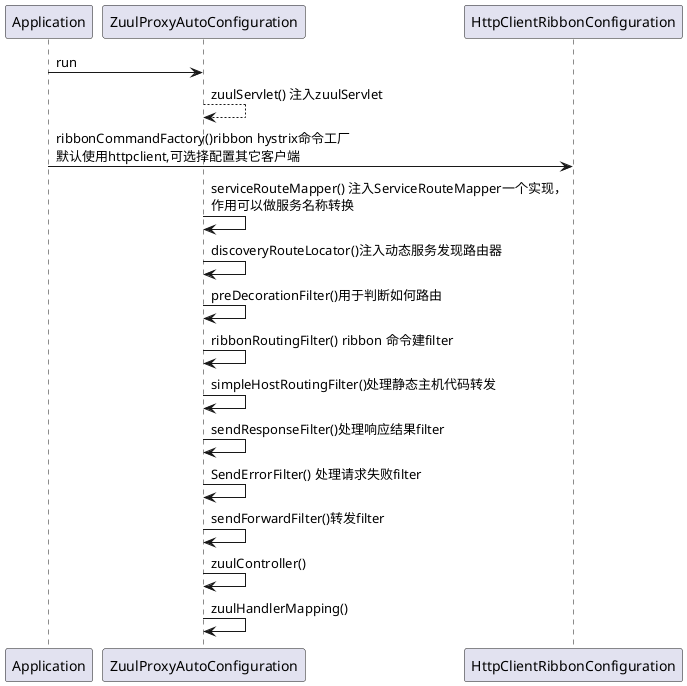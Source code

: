 @startuml
Application -> ZuulProxyAutoConfiguration:run
ZuulProxyAutoConfiguration --> ZuulProxyAutoConfiguration:zuulServlet() 注入zuulServlet
Application -> HttpClientRibbonConfiguration:ribbonCommandFactory()ribbon hystrix命令工厂\n默认使用httpclient,可选择配置其它客户端
ZuulProxyAutoConfiguration->ZuulProxyAutoConfiguration:serviceRouteMapper() 注入ServiceRouteMapper一个实现，\n作用可以做服务名称转换
ZuulProxyAutoConfiguration->ZuulProxyAutoConfiguration:discoveryRouteLocator()注入动态服务发现路由器
ZuulProxyAutoConfiguration->ZuulProxyAutoConfiguration:preDecorationFilter()用于判断如何路由
ZuulProxyAutoConfiguration->ZuulProxyAutoConfiguration:ribbonRoutingFilter() ribbon 命令建filter
ZuulProxyAutoConfiguration->ZuulProxyAutoConfiguration:simpleHostRoutingFilter()处理静态主机代码转发
ZuulProxyAutoConfiguration->ZuulProxyAutoConfiguration:sendResponseFilter()处理响应结果filter
ZuulProxyAutoConfiguration->ZuulProxyAutoConfiguration:SendErrorFilter() 处理请求失败filter
ZuulProxyAutoConfiguration->ZuulProxyAutoConfiguration:sendForwardFilter()转发filter
ZuulProxyAutoConfiguration->ZuulProxyAutoConfiguration:zuulController()
ZuulProxyAutoConfiguration->ZuulProxyAutoConfiguration:zuulHandlerMapping()
@enduml